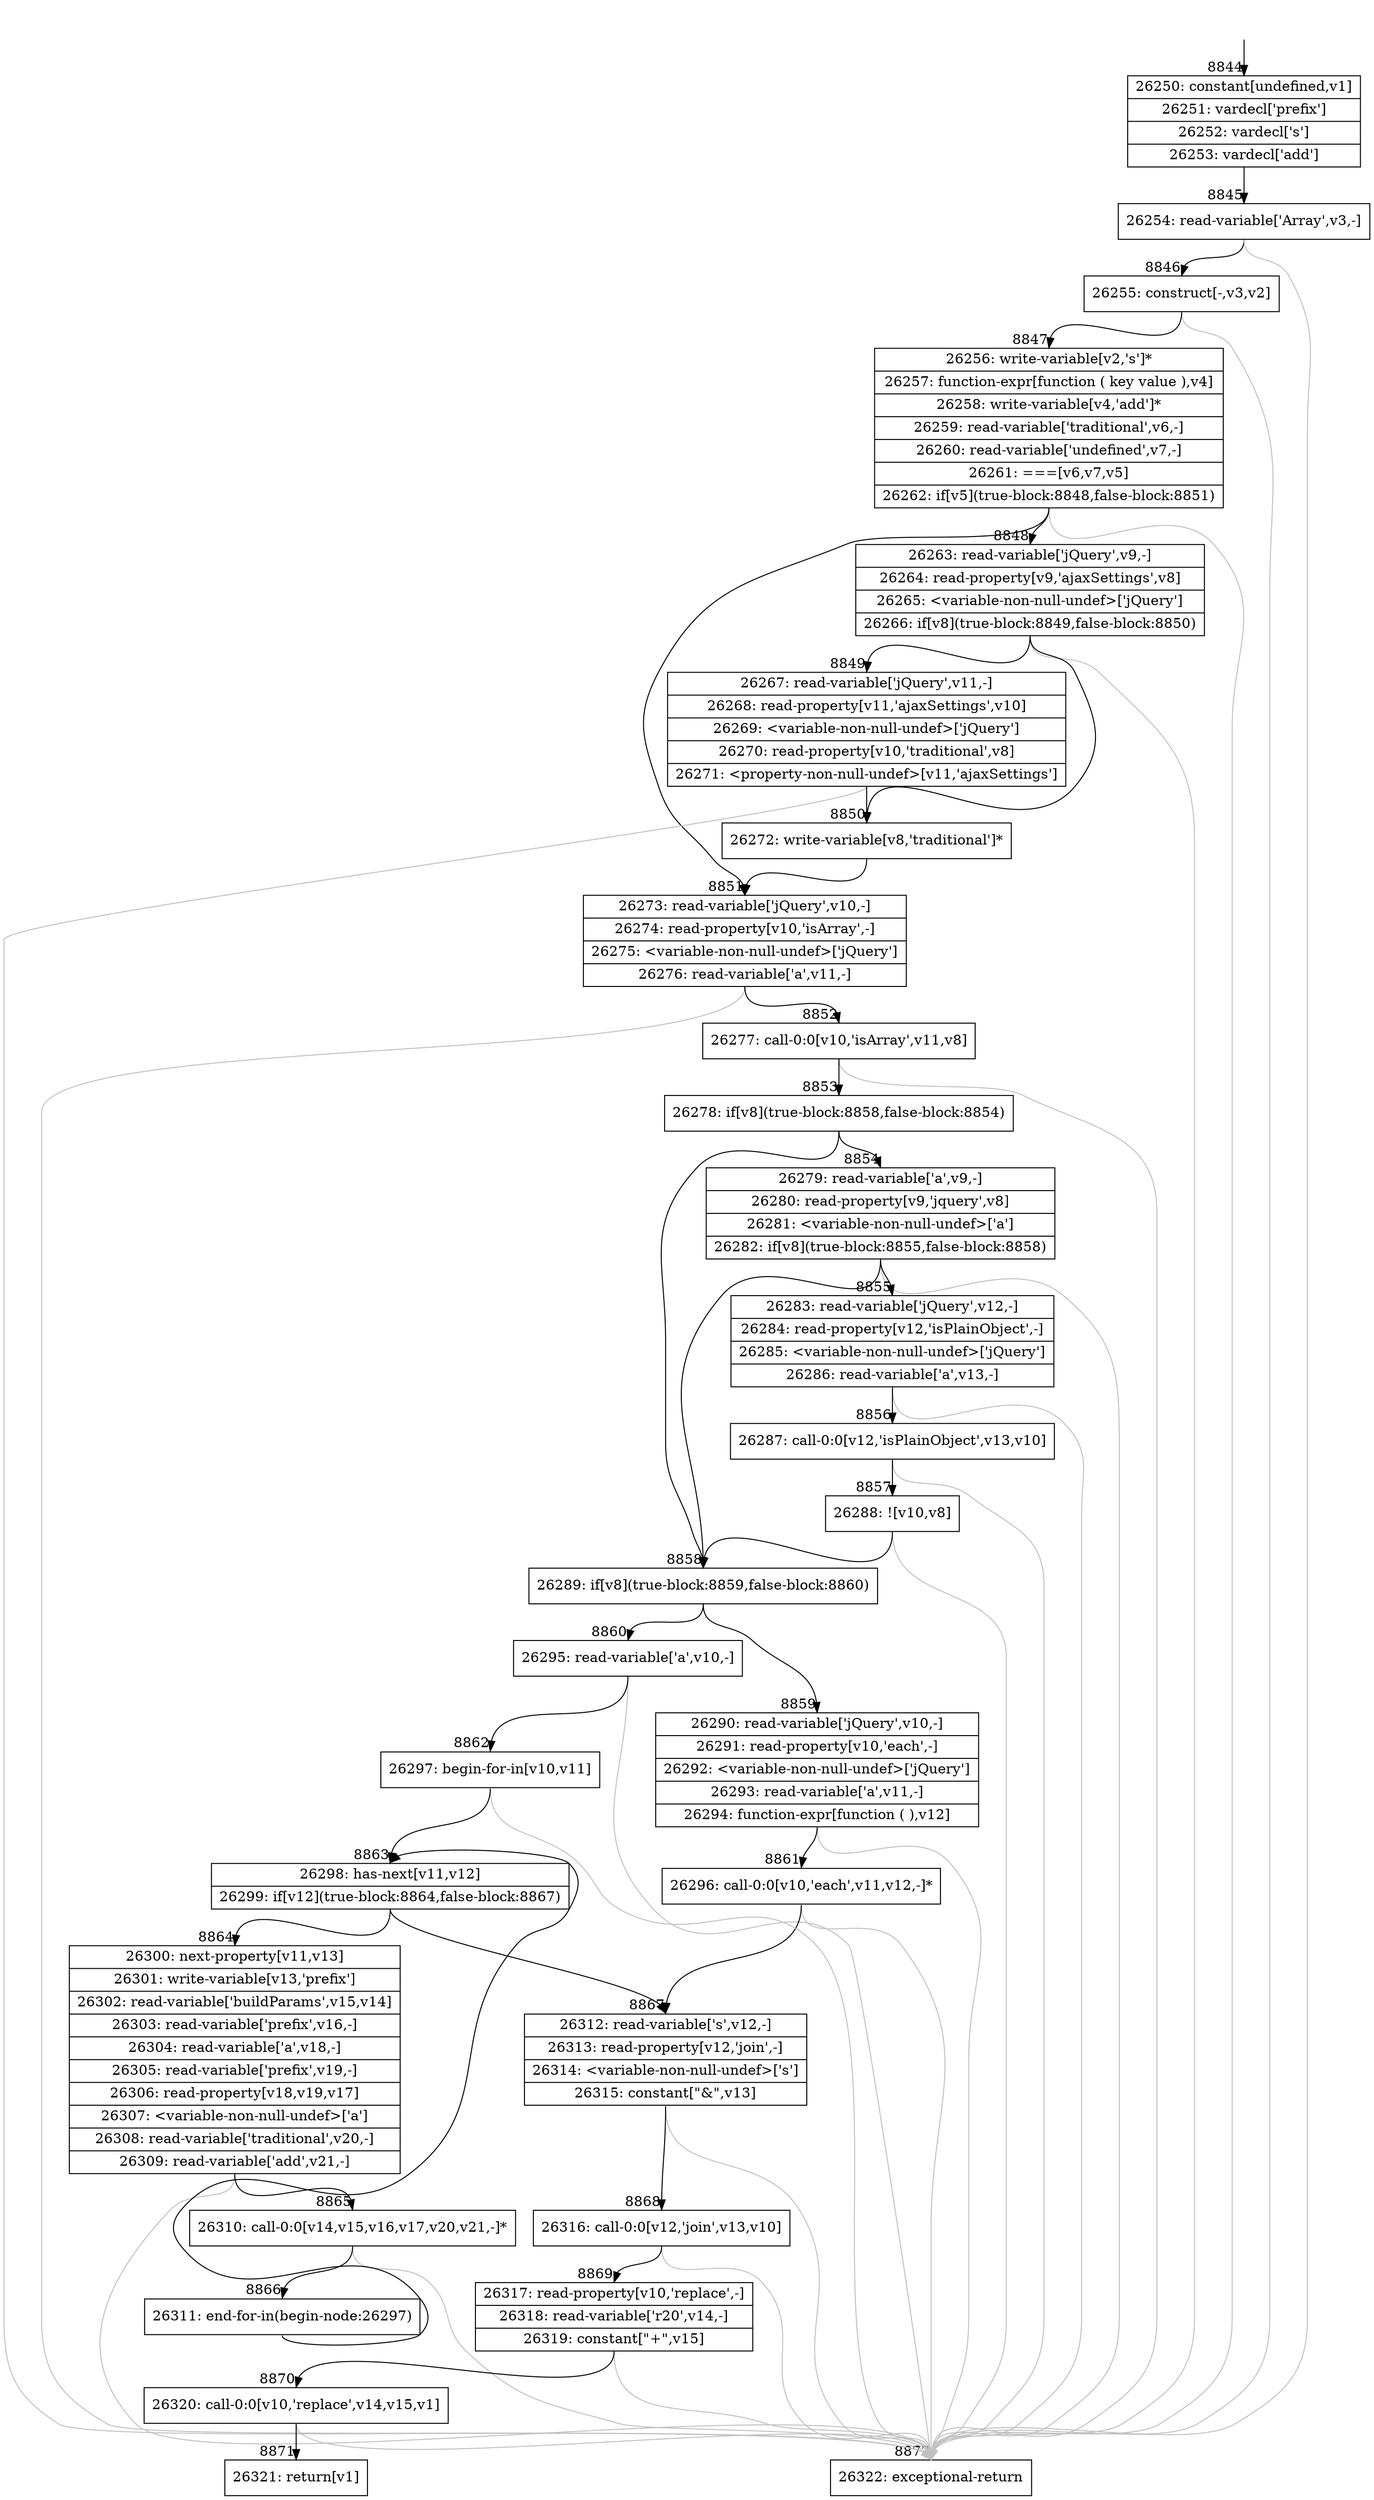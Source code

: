 digraph {
rankdir="TD"
BB_entry542[shape=none,label=""];
BB_entry542 -> BB8844 [tailport=s, headport=n, headlabel="    8844"]
BB8844 [shape=record label="{26250: constant[undefined,v1]|26251: vardecl['prefix']|26252: vardecl['s']|26253: vardecl['add']}" ] 
BB8844 -> BB8845 [tailport=s, headport=n, headlabel="      8845"]
BB8845 [shape=record label="{26254: read-variable['Array',v3,-]}" ] 
BB8845 -> BB8846 [tailport=s, headport=n, headlabel="      8846"]
BB8845 -> BB8872 [tailport=s, headport=n, color=gray, headlabel="      8872"]
BB8846 [shape=record label="{26255: construct[-,v3,v2]}" ] 
BB8846 -> BB8847 [tailport=s, headport=n, headlabel="      8847"]
BB8846 -> BB8872 [tailport=s, headport=n, color=gray]
BB8847 [shape=record label="{26256: write-variable[v2,'s']*|26257: function-expr[function ( key value ),v4]|26258: write-variable[v4,'add']*|26259: read-variable['traditional',v6,-]|26260: read-variable['undefined',v7,-]|26261: ===[v6,v7,v5]|26262: if[v5](true-block:8848,false-block:8851)}" ] 
BB8847 -> BB8848 [tailport=s, headport=n, headlabel="      8848"]
BB8847 -> BB8851 [tailport=s, headport=n, headlabel="      8851"]
BB8847 -> BB8872 [tailport=s, headport=n, color=gray]
BB8848 [shape=record label="{26263: read-variable['jQuery',v9,-]|26264: read-property[v9,'ajaxSettings',v8]|26265: \<variable-non-null-undef\>['jQuery']|26266: if[v8](true-block:8849,false-block:8850)}" ] 
BB8848 -> BB8850 [tailport=s, headport=n, headlabel="      8850"]
BB8848 -> BB8849 [tailport=s, headport=n, headlabel="      8849"]
BB8848 -> BB8872 [tailport=s, headport=n, color=gray]
BB8849 [shape=record label="{26267: read-variable['jQuery',v11,-]|26268: read-property[v11,'ajaxSettings',v10]|26269: \<variable-non-null-undef\>['jQuery']|26270: read-property[v10,'traditional',v8]|26271: \<property-non-null-undef\>[v11,'ajaxSettings']}" ] 
BB8849 -> BB8850 [tailport=s, headport=n]
BB8849 -> BB8872 [tailport=s, headport=n, color=gray]
BB8850 [shape=record label="{26272: write-variable[v8,'traditional']*}" ] 
BB8850 -> BB8851 [tailport=s, headport=n]
BB8851 [shape=record label="{26273: read-variable['jQuery',v10,-]|26274: read-property[v10,'isArray',-]|26275: \<variable-non-null-undef\>['jQuery']|26276: read-variable['a',v11,-]}" ] 
BB8851 -> BB8852 [tailport=s, headport=n, headlabel="      8852"]
BB8851 -> BB8872 [tailport=s, headport=n, color=gray]
BB8852 [shape=record label="{26277: call-0:0[v10,'isArray',v11,v8]}" ] 
BB8852 -> BB8853 [tailport=s, headport=n, headlabel="      8853"]
BB8852 -> BB8872 [tailport=s, headport=n, color=gray]
BB8853 [shape=record label="{26278: if[v8](true-block:8858,false-block:8854)}" ] 
BB8853 -> BB8858 [tailport=s, headport=n, headlabel="      8858"]
BB8853 -> BB8854 [tailport=s, headport=n, headlabel="      8854"]
BB8854 [shape=record label="{26279: read-variable['a',v9,-]|26280: read-property[v9,'jquery',v8]|26281: \<variable-non-null-undef\>['a']|26282: if[v8](true-block:8855,false-block:8858)}" ] 
BB8854 -> BB8858 [tailport=s, headport=n]
BB8854 -> BB8855 [tailport=s, headport=n, headlabel="      8855"]
BB8854 -> BB8872 [tailport=s, headport=n, color=gray]
BB8855 [shape=record label="{26283: read-variable['jQuery',v12,-]|26284: read-property[v12,'isPlainObject',-]|26285: \<variable-non-null-undef\>['jQuery']|26286: read-variable['a',v13,-]}" ] 
BB8855 -> BB8856 [tailport=s, headport=n, headlabel="      8856"]
BB8855 -> BB8872 [tailport=s, headport=n, color=gray]
BB8856 [shape=record label="{26287: call-0:0[v12,'isPlainObject',v13,v10]}" ] 
BB8856 -> BB8857 [tailport=s, headport=n, headlabel="      8857"]
BB8856 -> BB8872 [tailport=s, headport=n, color=gray]
BB8857 [shape=record label="{26288: ![v10,v8]}" ] 
BB8857 -> BB8858 [tailport=s, headport=n]
BB8857 -> BB8872 [tailport=s, headport=n, color=gray]
BB8858 [shape=record label="{26289: if[v8](true-block:8859,false-block:8860)}" ] 
BB8858 -> BB8859 [tailport=s, headport=n, headlabel="      8859"]
BB8858 -> BB8860 [tailport=s, headport=n, headlabel="      8860"]
BB8859 [shape=record label="{26290: read-variable['jQuery',v10,-]|26291: read-property[v10,'each',-]|26292: \<variable-non-null-undef\>['jQuery']|26293: read-variable['a',v11,-]|26294: function-expr[function ( ),v12]}" ] 
BB8859 -> BB8861 [tailport=s, headport=n, headlabel="      8861"]
BB8859 -> BB8872 [tailport=s, headport=n, color=gray]
BB8860 [shape=record label="{26295: read-variable['a',v10,-]}" ] 
BB8860 -> BB8862 [tailport=s, headport=n, headlabel="      8862"]
BB8860 -> BB8872 [tailport=s, headport=n, color=gray]
BB8861 [shape=record label="{26296: call-0:0[v10,'each',v11,v12,-]*}" ] 
BB8861 -> BB8867 [tailport=s, headport=n, headlabel="      8867"]
BB8861 -> BB8872 [tailport=s, headport=n, color=gray]
BB8862 [shape=record label="{26297: begin-for-in[v10,v11]}" ] 
BB8862 -> BB8863 [tailport=s, headport=n, headlabel="      8863"]
BB8862 -> BB8872 [tailport=s, headport=n, color=gray]
BB8863 [shape=record label="{26298: has-next[v11,v12]|26299: if[v12](true-block:8864,false-block:8867)}" ] 
BB8863 -> BB8864 [tailport=s, headport=n, headlabel="      8864"]
BB8863 -> BB8867 [tailport=s, headport=n]
BB8864 [shape=record label="{26300: next-property[v11,v13]|26301: write-variable[v13,'prefix']|26302: read-variable['buildParams',v15,v14]|26303: read-variable['prefix',v16,-]|26304: read-variable['a',v18,-]|26305: read-variable['prefix',v19,-]|26306: read-property[v18,v19,v17]|26307: \<variable-non-null-undef\>['a']|26308: read-variable['traditional',v20,-]|26309: read-variable['add',v21,-]}" ] 
BB8864 -> BB8865 [tailport=s, headport=n, headlabel="      8865"]
BB8864 -> BB8872 [tailport=s, headport=n, color=gray]
BB8865 [shape=record label="{26310: call-0:0[v14,v15,v16,v17,v20,v21,-]*}" ] 
BB8865 -> BB8866 [tailport=s, headport=n, headlabel="      8866"]
BB8865 -> BB8872 [tailport=s, headport=n, color=gray]
BB8866 [shape=record label="{26311: end-for-in(begin-node:26297)}" ] 
BB8866 -> BB8863 [tailport=s, headport=n]
BB8867 [shape=record label="{26312: read-variable['s',v12,-]|26313: read-property[v12,'join',-]|26314: \<variable-non-null-undef\>['s']|26315: constant[\"&\",v13]}" ] 
BB8867 -> BB8868 [tailport=s, headport=n, headlabel="      8868"]
BB8867 -> BB8872 [tailport=s, headport=n, color=gray]
BB8868 [shape=record label="{26316: call-0:0[v12,'join',v13,v10]}" ] 
BB8868 -> BB8869 [tailport=s, headport=n, headlabel="      8869"]
BB8868 -> BB8872 [tailport=s, headport=n, color=gray]
BB8869 [shape=record label="{26317: read-property[v10,'replace',-]|26318: read-variable['r20',v14,-]|26319: constant[\"+\",v15]}" ] 
BB8869 -> BB8870 [tailport=s, headport=n, headlabel="      8870"]
BB8869 -> BB8872 [tailport=s, headport=n, color=gray]
BB8870 [shape=record label="{26320: call-0:0[v10,'replace',v14,v15,v1]}" ] 
BB8870 -> BB8871 [tailport=s, headport=n, headlabel="      8871"]
BB8870 -> BB8872 [tailport=s, headport=n, color=gray]
BB8871 [shape=record label="{26321: return[v1]}" ] 
BB8872 [shape=record label="{26322: exceptional-return}" ] 
}
